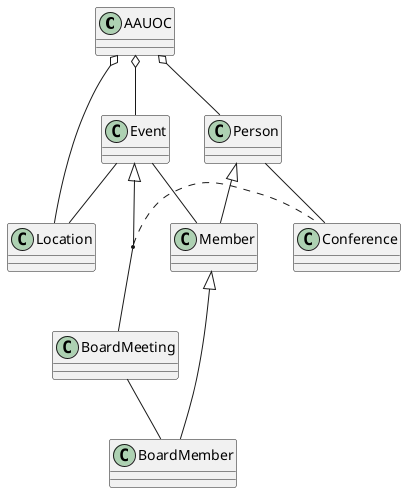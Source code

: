 @startuml
AAUOC o-- Location
AAUOC o-- Person
AAUOC o-- Event

Event <|--BoardMeeting

Event -- Location


Person  <|-- Member
Person -- Conference

Member <|-- BoardMember

Event -- Member
(BoardMeeting,Event) .Conference
BoardMeeting -- BoardMember

@enduml